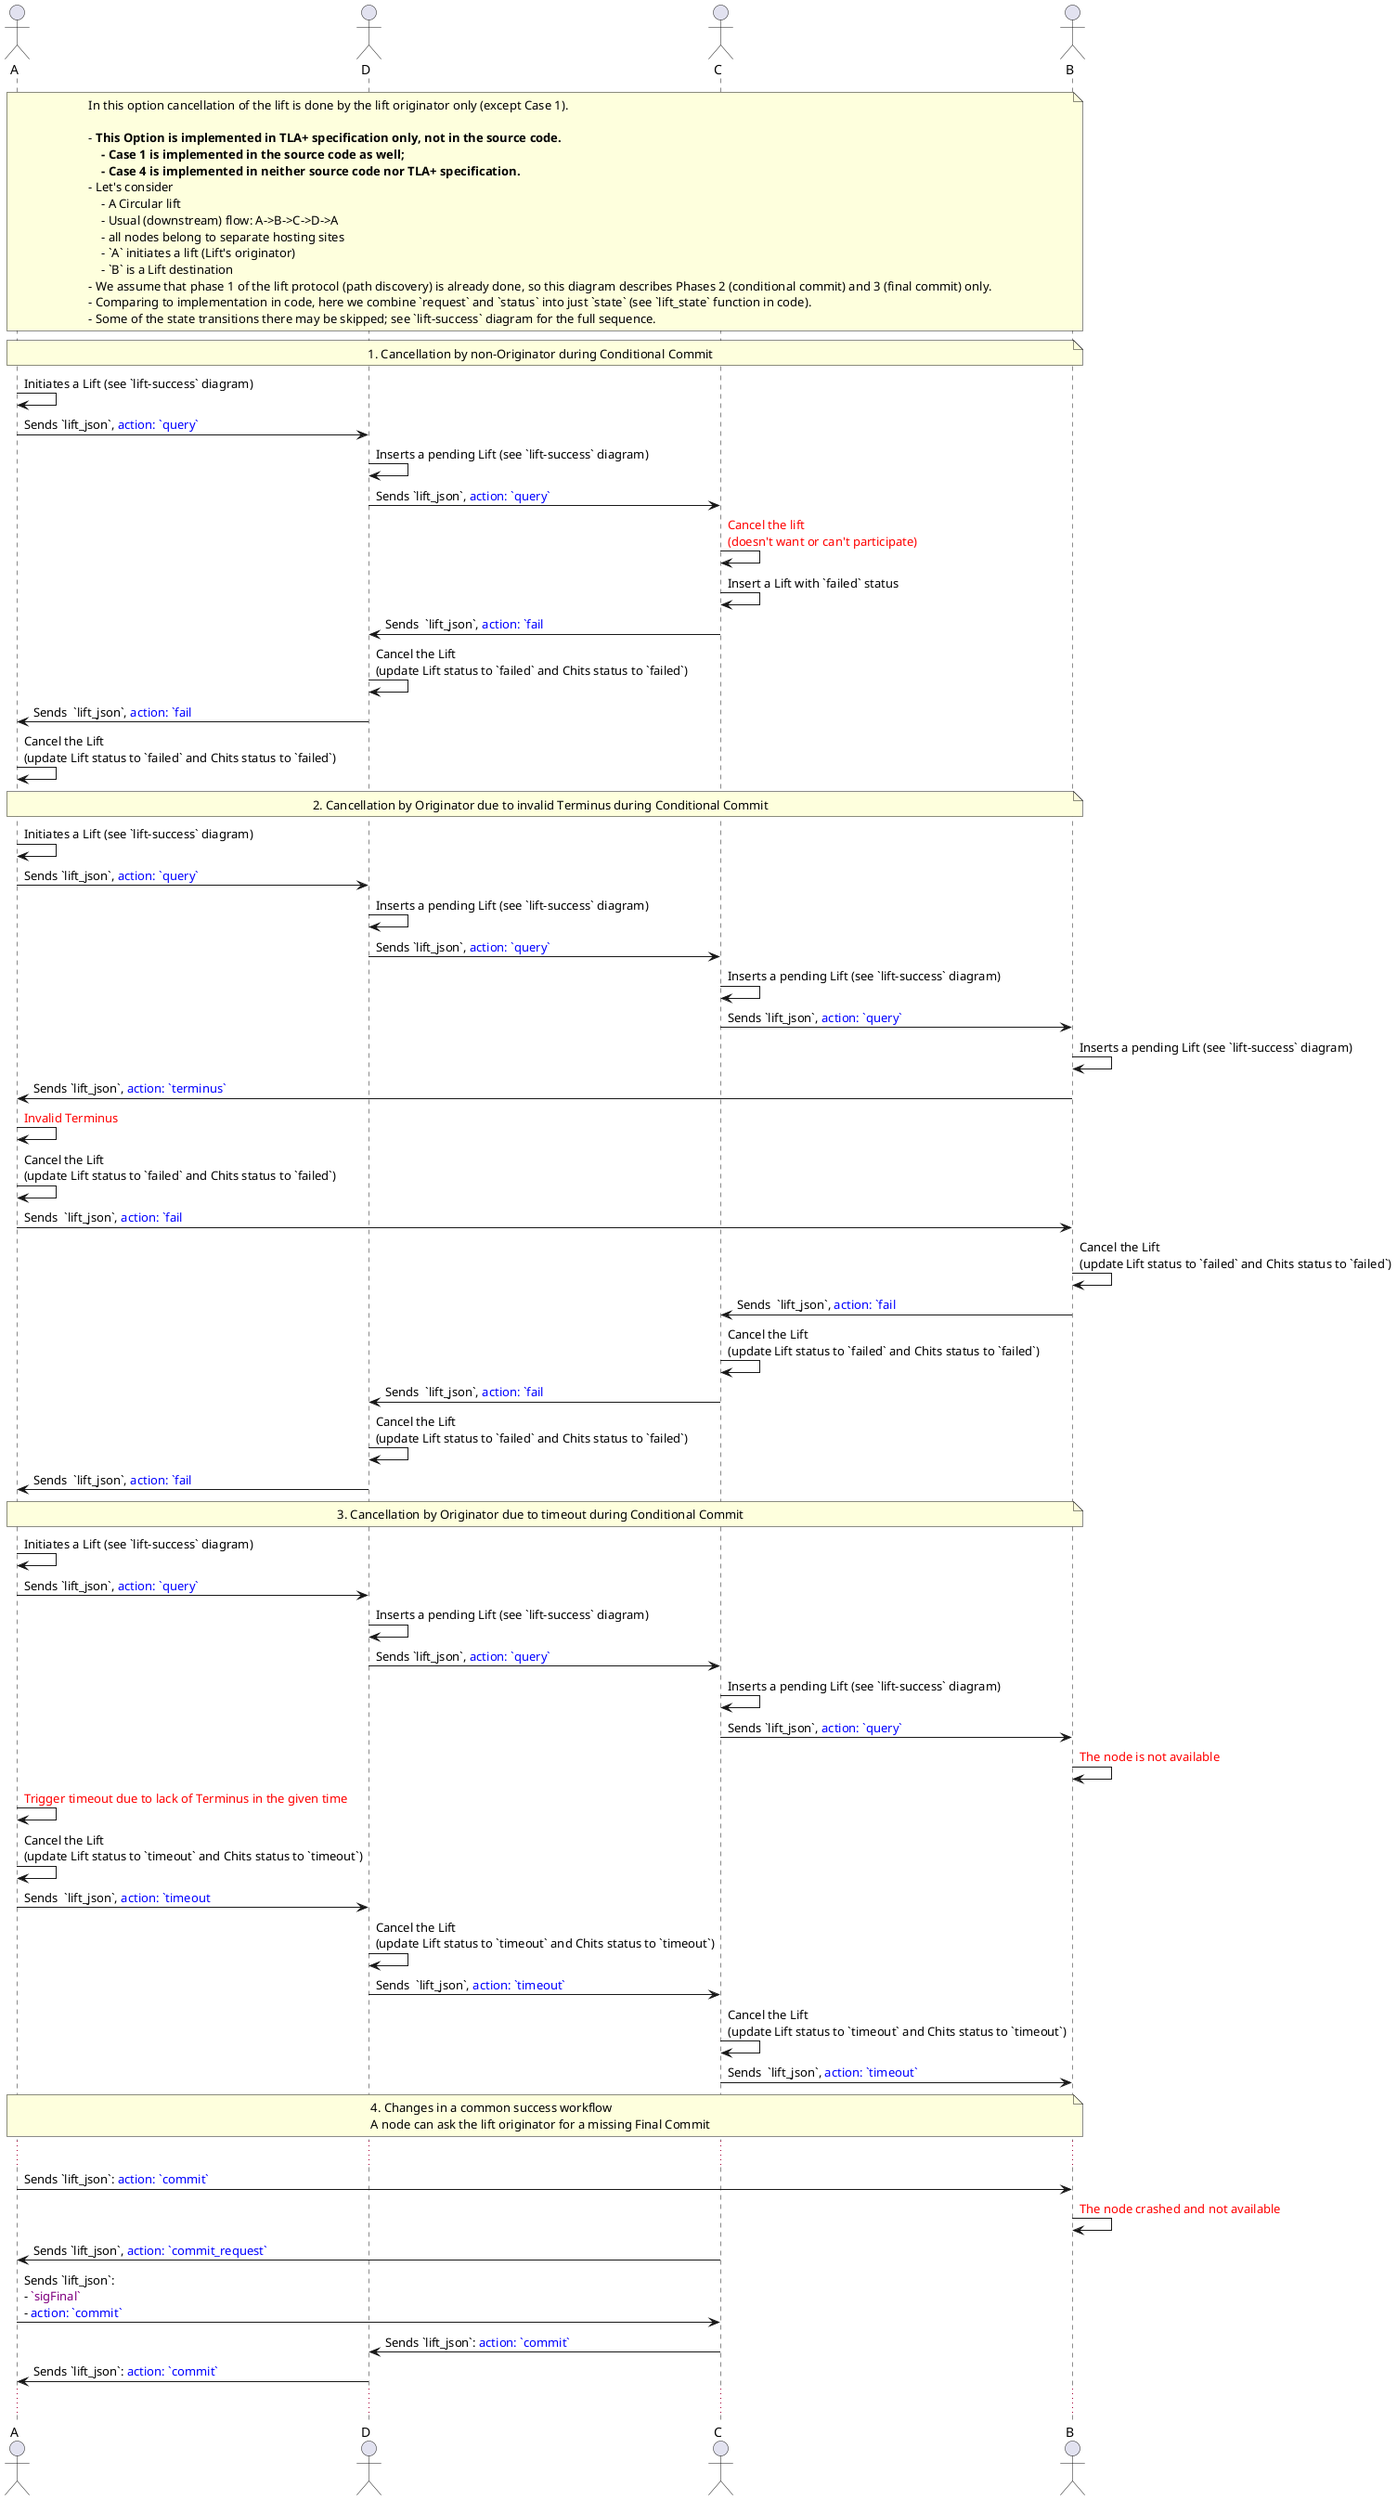 @startuml
actor A
actor D
actor C
actor B
note over A, B
In this option cancellation of the lift is done by the lift originator only (except Case 1).

- <b>This Option is implemented in TLA+ specification only, not in the source code.
 <b>   - Case 1 is implemented in the source code as well;
 <b>   - Case 4 is implemented in neither source code nor TLA+ specification.
- Let's consider
    - A Circular lift
    - Usual (downstream) flow: A->B->C->D->A
    - all nodes belong to separate hosting sites
    - `A` initiates a lift (Lift's originator)
    - `B` is a Lift destination
- We assume that phase 1 of the lift protocol (path discovery) is already done, so this diagram describes Phases 2 (conditional commit) and 3 (final commit) only.
- Comparing to implementation in code, here we combine `request` and `status` into just `state` (see `lift_state` function in code).
- Some of the state transitions there may be skipped; see `lift-success` diagram for the full sequence.
end note

note over A, B
1. Cancellation by non-Originator during Conditional Commit
end note
A -> A: Initiates a Lift (see `lift-success` diagram)
A -> D: Sends `lift_json`, <font color=blue>action: `query`

D -> D: Inserts a pending Lift (see `lift-success` diagram)
D -> C: Sends `lift_json`, <font color=blue>action: `query`

C -> C: <font color=red>Cancel the lift\n<font color=red>(doesn't want or can't participate)
C -> C: Insert a Lift with `failed` status
C -> D: Sends  `lift_json`, <font color=blue>action: `fail

D -> D: Cancel the Lift\n(update Lift status to `failed` and Chits status to `failed`)
D -> A: Sends  `lift_json`, <font color=blue>action: `fail

A -> A: Cancel the Lift\n(update Lift status to `failed` and Chits status to `failed`)

note over A, B
2. Cancellation by Originator due to invalid Terminus during Conditional Commit
end note
A -> A: Initiates a Lift (see `lift-success` diagram)
A -> D: Sends `lift_json`, <font color=blue>action: `query`

D -> D: Inserts a pending Lift (see `lift-success` diagram)
D -> C: Sends `lift_json`, <font color=blue>action: `query`

C -> C: Inserts a pending Lift (see `lift-success` diagram)
C -> B: Sends `lift_json`, <font color=blue>action: `query`

B -> B: Inserts a pending Lift (see `lift-success` diagram)
B -> A: Sends `lift_json`, <font color=blue>action: `terminus`

A -> A: <font color=red>Invalid Terminus
A -> A: Cancel the Lift\n(update Lift status to `failed` and Chits status to `failed`)
A -> B: Sends  `lift_json`, <font color=blue>action: `fail

B -> B: Cancel the Lift\n(update Lift status to `failed` and Chits status to `failed`)
B -> C: Sends  `lift_json`, <font color=blue>action: `fail

C -> C: Cancel the Lift\n(update Lift status to `failed` and Chits status to `failed`)
C -> D: Sends  `lift_json`, <font color=blue>action: `fail

D -> D: Cancel the Lift\n(update Lift status to `failed` and Chits status to `failed`)
D -> A: Sends  `lift_json`, <font color=blue>action: `fail

note over A, B
3. Cancellation by Originator due to timeout during Conditional Commit
end note
A -> A: Initiates a Lift (see `lift-success` diagram)
A -> D: Sends `lift_json`, <font color=blue>action: `query`

D -> D: Inserts a pending Lift (see `lift-success` diagram)
D -> C: Sends `lift_json`, <font color=blue>action: `query`

C -> C: Inserts a pending Lift (see `lift-success` diagram)
C -> B: Sends `lift_json`, <font color=blue>action: `query`

B -> B: <font color=red>The node is not available

A -> A: <font color=red>Trigger timeout due to lack of Terminus in the given time
A -> A: Cancel the Lift\n(update Lift status to `timeout` and Chits status to `timeout`)
A -> D: Sends  `lift_json`, <font color=blue>action: `timeout

D -> D: Cancel the Lift\n(update Lift status to `timeout` and Chits status to `timeout`)
D -> C: Sends  `lift_json`, <font color=blue>action: `timeout`

C -> C: Cancel the Lift\n(update Lift status to `timeout` and Chits status to `timeout`)
C -> B: Sends  `lift_json`, <font color=blue>action: `timeout`


note over A, B
4. Changes in a common success workflow
A node can ask the lift originator for a missing Final Commit
end note
...
A -> B: Sends `lift_json`: <font color=blue>action: `commit`
B -> B: <font color=red>The node crashed and not available
C -> A: Sends `lift_json`, <font color=blue>action: `commit_request`
A -> C: Sends `lift_json`:\n- <font color=purple>`sigFinal`\n- <font color=blue>action: `commit`
C -> D: Sends `lift_json`: <font color=blue>action: `commit`
D -> A: Sends `lift_json`: <font color=blue>action: `commit`
...
@enduml